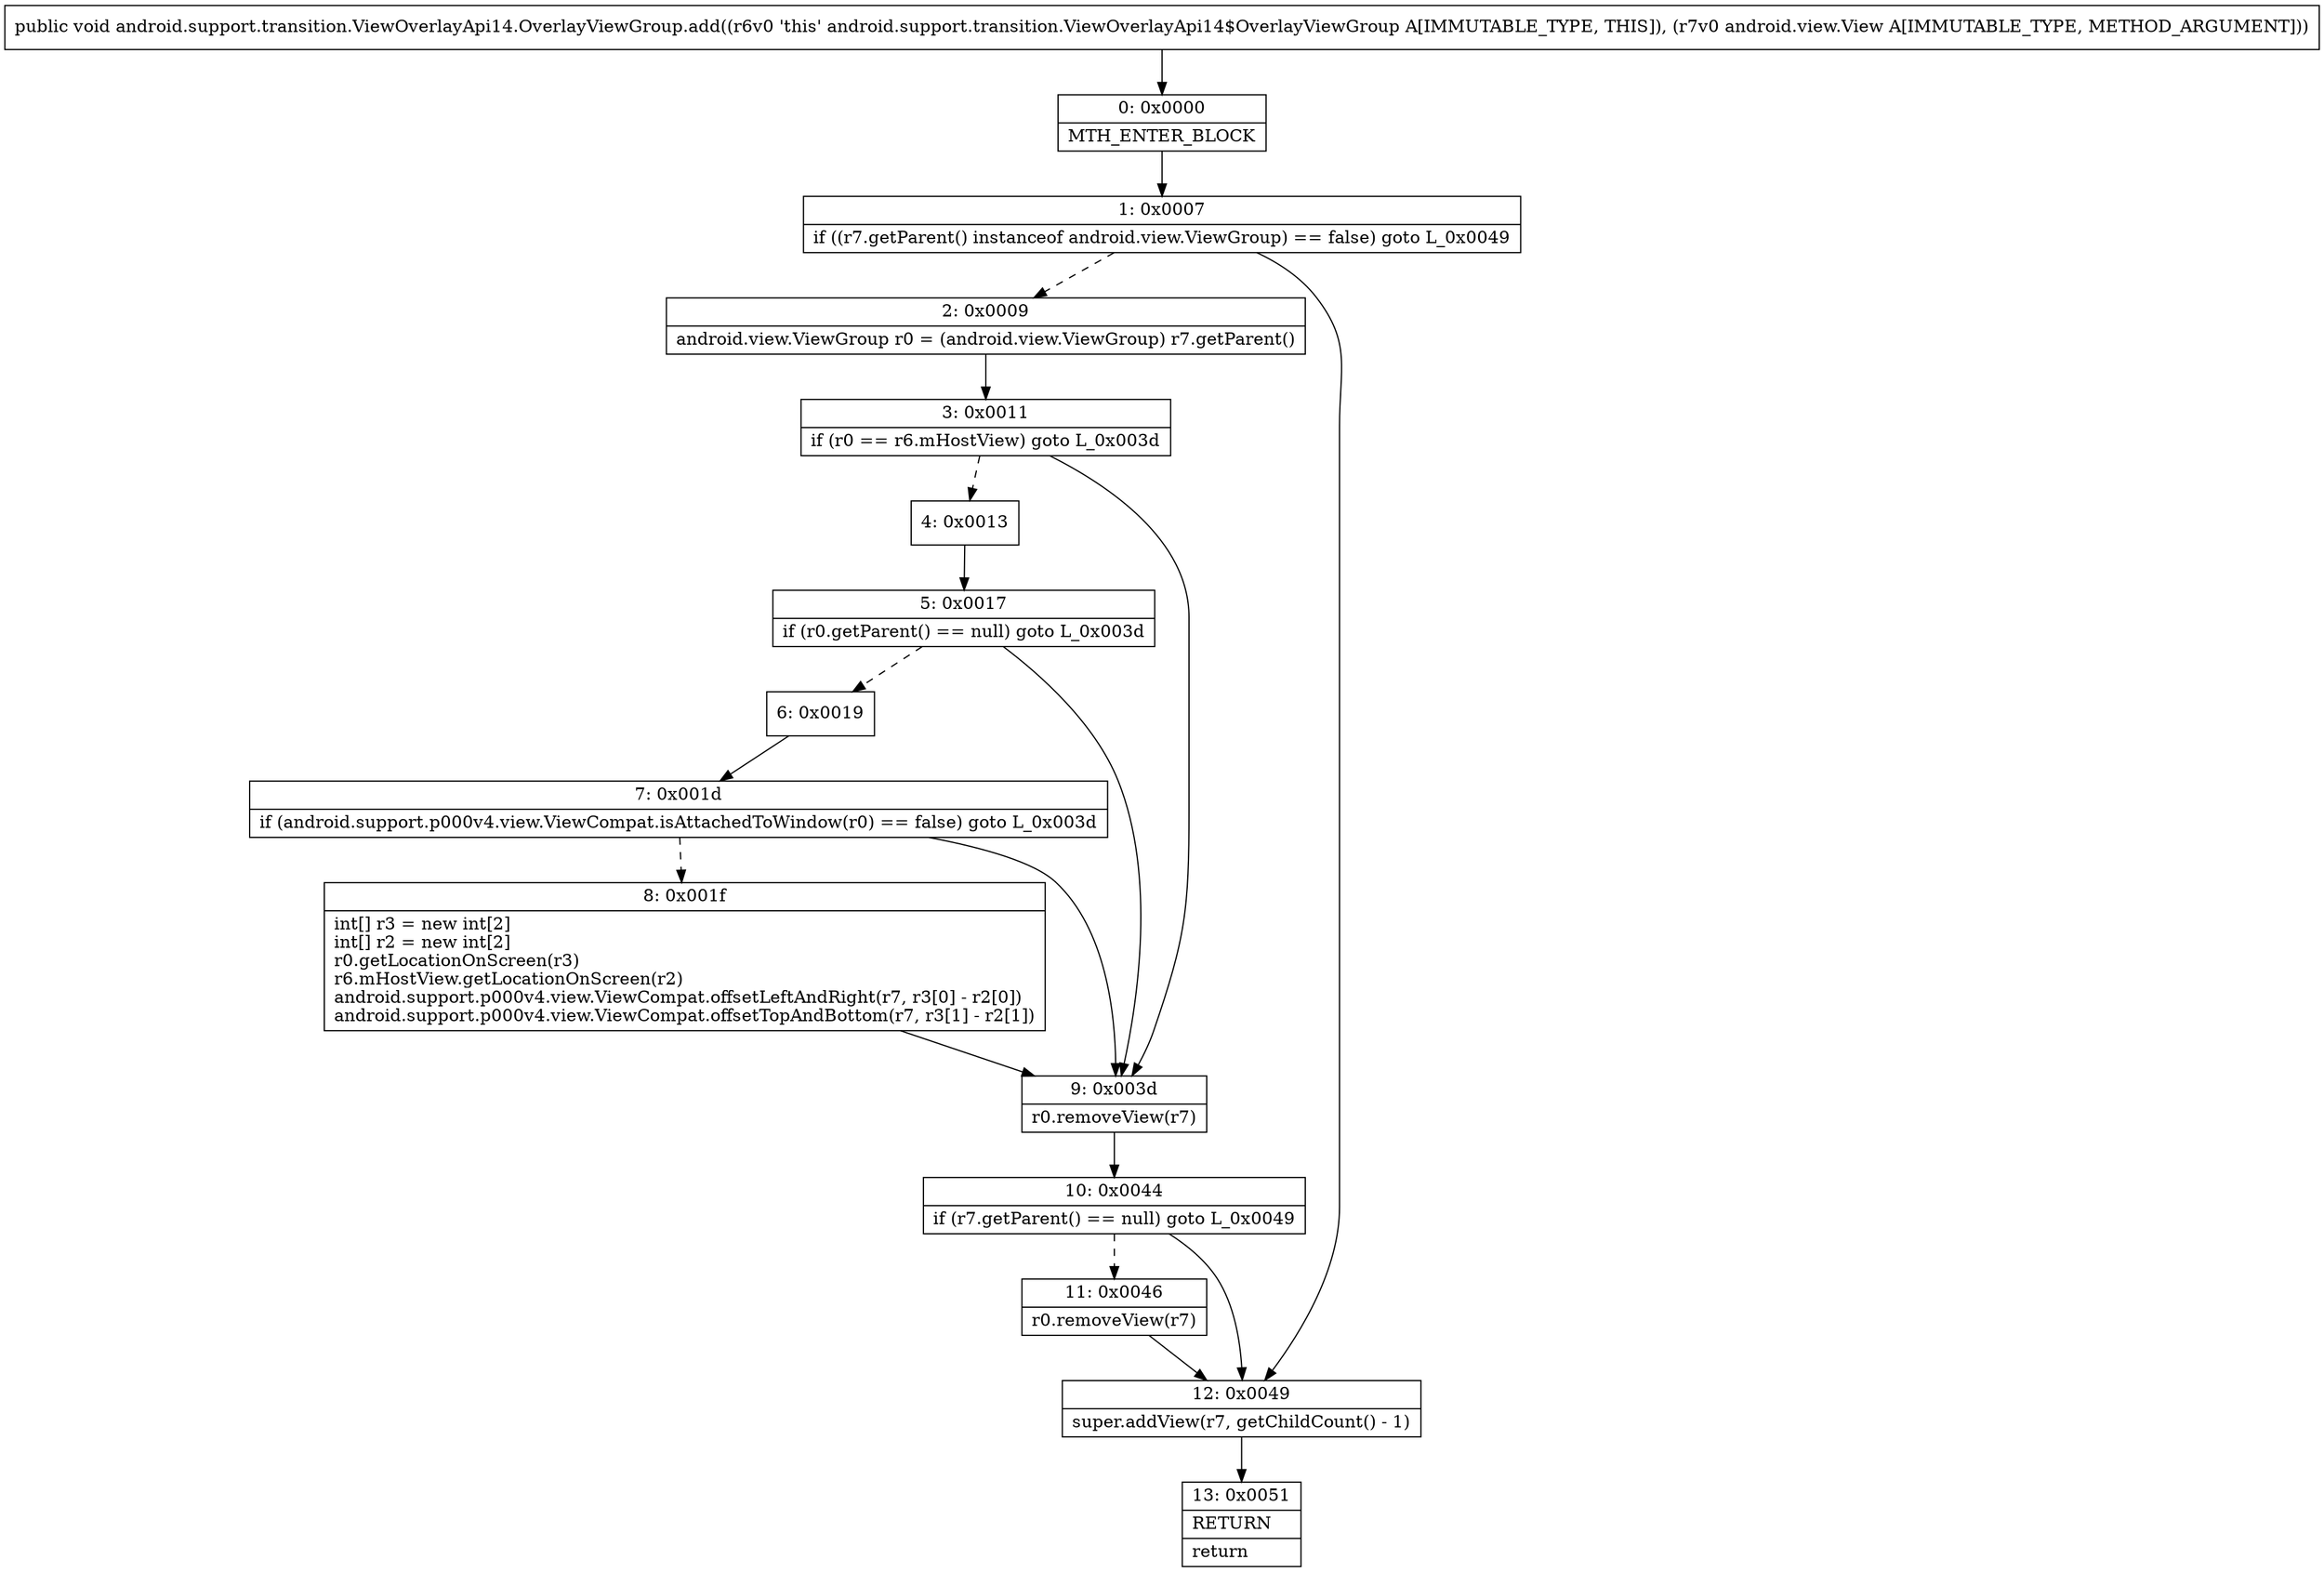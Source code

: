digraph "CFG forandroid.support.transition.ViewOverlayApi14.OverlayViewGroup.add(Landroid\/view\/View;)V" {
Node_0 [shape=record,label="{0\:\ 0x0000|MTH_ENTER_BLOCK\l}"];
Node_1 [shape=record,label="{1\:\ 0x0007|if ((r7.getParent() instanceof android.view.ViewGroup) == false) goto L_0x0049\l}"];
Node_2 [shape=record,label="{2\:\ 0x0009|android.view.ViewGroup r0 = (android.view.ViewGroup) r7.getParent()\l}"];
Node_3 [shape=record,label="{3\:\ 0x0011|if (r0 == r6.mHostView) goto L_0x003d\l}"];
Node_4 [shape=record,label="{4\:\ 0x0013}"];
Node_5 [shape=record,label="{5\:\ 0x0017|if (r0.getParent() == null) goto L_0x003d\l}"];
Node_6 [shape=record,label="{6\:\ 0x0019}"];
Node_7 [shape=record,label="{7\:\ 0x001d|if (android.support.p000v4.view.ViewCompat.isAttachedToWindow(r0) == false) goto L_0x003d\l}"];
Node_8 [shape=record,label="{8\:\ 0x001f|int[] r3 = new int[2]\lint[] r2 = new int[2]\lr0.getLocationOnScreen(r3)\lr6.mHostView.getLocationOnScreen(r2)\landroid.support.p000v4.view.ViewCompat.offsetLeftAndRight(r7, r3[0] \- r2[0])\landroid.support.p000v4.view.ViewCompat.offsetTopAndBottom(r7, r3[1] \- r2[1])\l}"];
Node_9 [shape=record,label="{9\:\ 0x003d|r0.removeView(r7)\l}"];
Node_10 [shape=record,label="{10\:\ 0x0044|if (r7.getParent() == null) goto L_0x0049\l}"];
Node_11 [shape=record,label="{11\:\ 0x0046|r0.removeView(r7)\l}"];
Node_12 [shape=record,label="{12\:\ 0x0049|super.addView(r7, getChildCount() \- 1)\l}"];
Node_13 [shape=record,label="{13\:\ 0x0051|RETURN\l|return\l}"];
MethodNode[shape=record,label="{public void android.support.transition.ViewOverlayApi14.OverlayViewGroup.add((r6v0 'this' android.support.transition.ViewOverlayApi14$OverlayViewGroup A[IMMUTABLE_TYPE, THIS]), (r7v0 android.view.View A[IMMUTABLE_TYPE, METHOD_ARGUMENT])) }"];
MethodNode -> Node_0;
Node_0 -> Node_1;
Node_1 -> Node_2[style=dashed];
Node_1 -> Node_12;
Node_2 -> Node_3;
Node_3 -> Node_4[style=dashed];
Node_3 -> Node_9;
Node_4 -> Node_5;
Node_5 -> Node_6[style=dashed];
Node_5 -> Node_9;
Node_6 -> Node_7;
Node_7 -> Node_8[style=dashed];
Node_7 -> Node_9;
Node_8 -> Node_9;
Node_9 -> Node_10;
Node_10 -> Node_11[style=dashed];
Node_10 -> Node_12;
Node_11 -> Node_12;
Node_12 -> Node_13;
}

